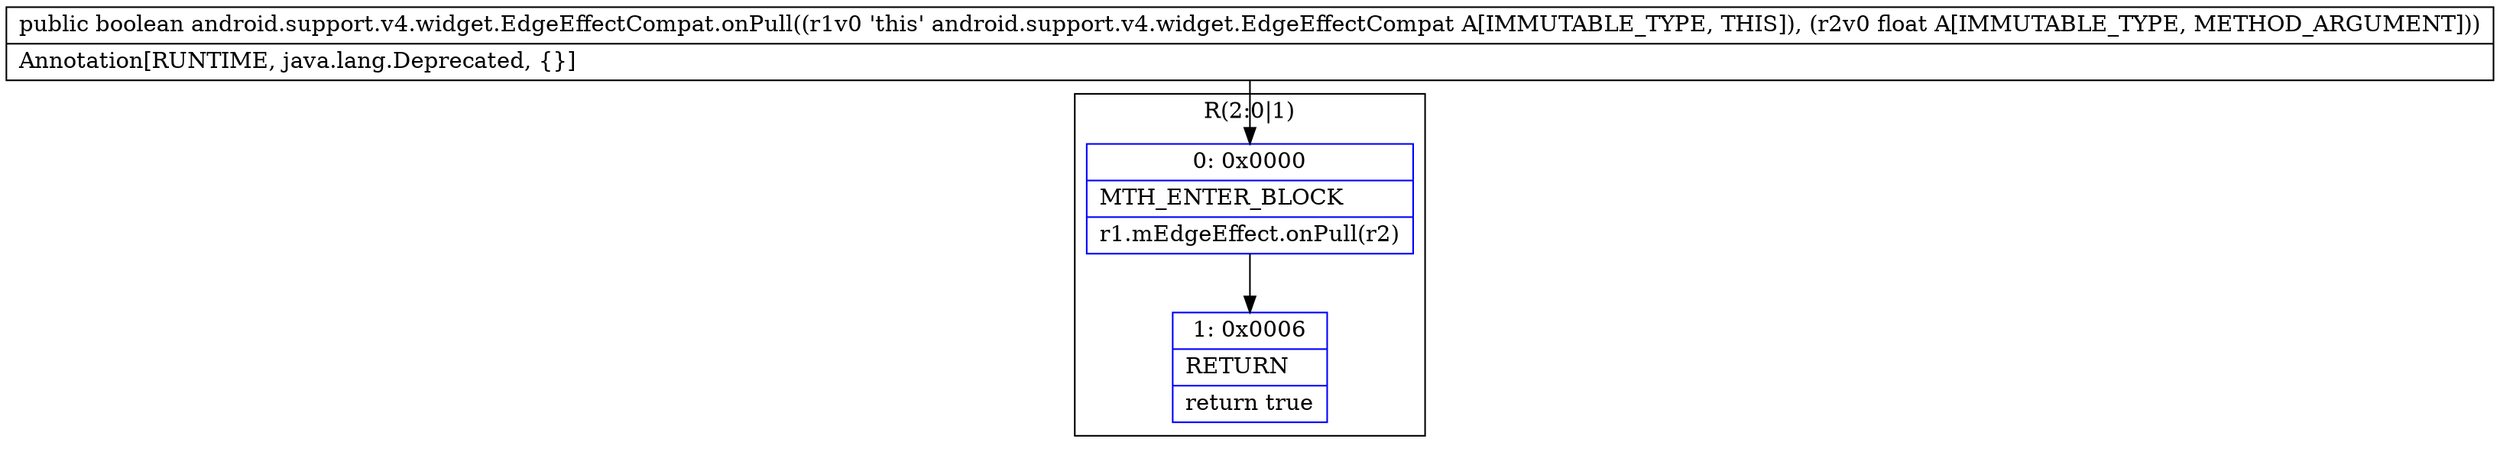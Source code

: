 digraph "CFG forandroid.support.v4.widget.EdgeEffectCompat.onPull(F)Z" {
subgraph cluster_Region_726840485 {
label = "R(2:0|1)";
node [shape=record,color=blue];
Node_0 [shape=record,label="{0\:\ 0x0000|MTH_ENTER_BLOCK\l|r1.mEdgeEffect.onPull(r2)\l}"];
Node_1 [shape=record,label="{1\:\ 0x0006|RETURN\l|return true\l}"];
}
MethodNode[shape=record,label="{public boolean android.support.v4.widget.EdgeEffectCompat.onPull((r1v0 'this' android.support.v4.widget.EdgeEffectCompat A[IMMUTABLE_TYPE, THIS]), (r2v0 float A[IMMUTABLE_TYPE, METHOD_ARGUMENT]))  | Annotation[RUNTIME, java.lang.Deprecated, \{\}]\l}"];
MethodNode -> Node_0;
Node_0 -> Node_1;
}

